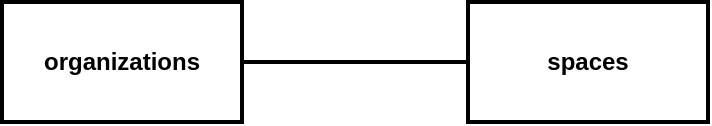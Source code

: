<mxfile version="19.0.3" type="device"><diagram id="bglT5A6H_ekQJsvO3uAJ" name="MODEL"><mxGraphModel dx="1106" dy="892" grid="0" gridSize="10" guides="1" tooltips="1" connect="1" arrows="1" fold="1" page="1" pageScale="1" pageWidth="1169" pageHeight="827" math="0" shadow="0"><root><mxCell id="0"/><mxCell id="1" parent="0"/><mxCell id="XJ8d8iU8u0TJJuNEmRir-1" style="edgeStyle=orthogonalEdgeStyle;rounded=0;orthogonalLoop=1;jettySize=auto;html=1;endArrow=none;endFill=0;strokeWidth=2;" edge="1" parent="1" source="wvKOfIADS3ErPzfr_Kfy-1" target="wvKOfIADS3ErPzfr_Kfy-2"><mxGeometry relative="1" as="geometry"/></mxCell><mxCell id="wvKOfIADS3ErPzfr_Kfy-1" value="organizations" style="rounded=0;whiteSpace=wrap;html=1;strokeWidth=2;fontStyle=1" parent="1" vertex="1"><mxGeometry x="408" y="354" width="120" height="60" as="geometry"/></mxCell><mxCell id="wvKOfIADS3ErPzfr_Kfy-2" value="spaces" style="rounded=0;whiteSpace=wrap;html=1;strokeWidth=2;fontStyle=1" parent="1" vertex="1"><mxGeometry x="641" y="354" width="120" height="60" as="geometry"/></mxCell></root></mxGraphModel></diagram></mxfile>